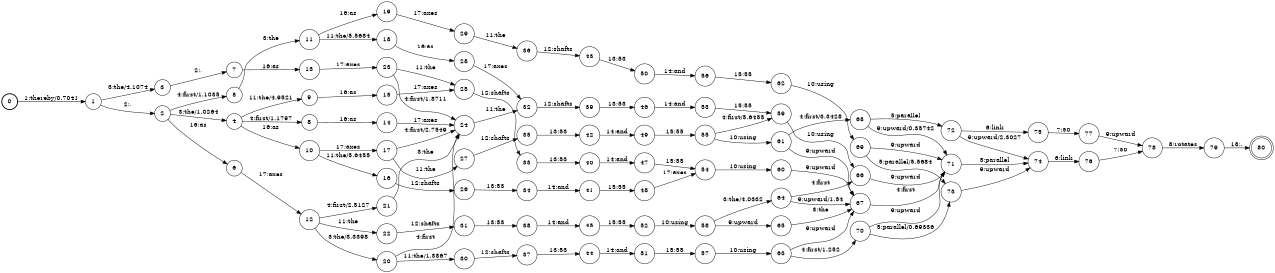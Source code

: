 digraph FST {
rankdir = LR;
size = "8.5,11";
label = "";
center = 1;
orientation = Portrait;
ranksep = "0.4";
nodesep = "0.25";
0 [label = "0", shape = circle, style = bold, fontsize = 14]
	0 -> 1 [label = "1:thereby/0.7041", fontsize = 14];
1 [label = "1", shape = circle, style = solid, fontsize = 14]
	1 -> 2 [label = "2:,", fontsize = 14];
	1 -> 3 [label = "3:the/4.1074", fontsize = 14];
2 [label = "2", shape = circle, style = solid, fontsize = 14]
	2 -> 4 [label = "3:the/1.0264", fontsize = 14];
	2 -> 5 [label = "4:first/1.1035", fontsize = 14];
	2 -> 6 [label = "16:as", fontsize = 14];
3 [label = "3", shape = circle, style = solid, fontsize = 14]
	3 -> 7 [label = "2:,", fontsize = 14];
4 [label = "4", shape = circle, style = solid, fontsize = 14]
	4 -> 9 [label = "11:the/4.9521", fontsize = 14];
	4 -> 8 [label = "4:first/1.1797", fontsize = 14];
	4 -> 10 [label = "16:as", fontsize = 14];
5 [label = "5", shape = circle, style = solid, fontsize = 14]
	5 -> 11 [label = "3:the", fontsize = 14];
6 [label = "6", shape = circle, style = solid, fontsize = 14]
	6 -> 12 [label = "17:axes", fontsize = 14];
7 [label = "7", shape = circle, style = solid, fontsize = 14]
	7 -> 13 [label = "16:as", fontsize = 14];
8 [label = "8", shape = circle, style = solid, fontsize = 14]
	8 -> 14 [label = "16:as", fontsize = 14];
9 [label = "9", shape = circle, style = solid, fontsize = 14]
	9 -> 15 [label = "16:as", fontsize = 14];
10 [label = "10", shape = circle, style = solid, fontsize = 14]
	10 -> 16 [label = "11:the/5.6455", fontsize = 14];
	10 -> 17 [label = "17:axes", fontsize = 14];
11 [label = "11", shape = circle, style = solid, fontsize = 14]
	11 -> 18 [label = "11:the/5.5684", fontsize = 14];
	11 -> 19 [label = "16:as", fontsize = 14];
12 [label = "12", shape = circle, style = solid, fontsize = 14]
	12 -> 20 [label = "3:the/3.3398", fontsize = 14];
	12 -> 22 [label = "11:the", fontsize = 14];
	12 -> 21 [label = "4:first/2.5127", fontsize = 14];
13 [label = "13", shape = circle, style = solid, fontsize = 14]
	13 -> 23 [label = "17:axes", fontsize = 14];
14 [label = "14", shape = circle, style = solid, fontsize = 14]
	14 -> 24 [label = "17:axes", fontsize = 14];
15 [label = "15", shape = circle, style = solid, fontsize = 14]
	15 -> 25 [label = "17:axes", fontsize = 14];
16 [label = "16", shape = circle, style = solid, fontsize = 14]
	16 -> 26 [label = "12:shafts", fontsize = 14];
17 [label = "17", shape = circle, style = solid, fontsize = 14]
	17 -> 27 [label = "11:the", fontsize = 14];
	17 -> 24 [label = "4:first/2.7549", fontsize = 14];
18 [label = "18", shape = circle, style = solid, fontsize = 14]
	18 -> 28 [label = "16:as", fontsize = 14];
19 [label = "19", shape = circle, style = solid, fontsize = 14]
	19 -> 29 [label = "17:axes", fontsize = 14];
20 [label = "20", shape = circle, style = solid, fontsize = 14]
	20 -> 30 [label = "11:the/1.3867", fontsize = 14];
	20 -> 24 [label = "4:first", fontsize = 14];
21 [label = "21", shape = circle, style = solid, fontsize = 14]
	21 -> 24 [label = "3:the", fontsize = 14];
22 [label = "22", shape = circle, style = solid, fontsize = 14]
	22 -> 31 [label = "12:shafts", fontsize = 14];
23 [label = "23", shape = circle, style = solid, fontsize = 14]
	23 -> 25 [label = "11:the", fontsize = 14];
	23 -> 24 [label = "4:first/1.8711", fontsize = 14];
24 [label = "24", shape = circle, style = solid, fontsize = 14]
	24 -> 32 [label = "11:the", fontsize = 14];
25 [label = "25", shape = circle, style = solid, fontsize = 14]
	25 -> 33 [label = "12:shafts", fontsize = 14];
26 [label = "26", shape = circle, style = solid, fontsize = 14]
	26 -> 34 [label = "13:53", fontsize = 14];
27 [label = "27", shape = circle, style = solid, fontsize = 14]
	27 -> 35 [label = "12:shafts", fontsize = 14];
28 [label = "28", shape = circle, style = solid, fontsize = 14]
	28 -> 32 [label = "17:axes", fontsize = 14];
29 [label = "29", shape = circle, style = solid, fontsize = 14]
	29 -> 36 [label = "11:the", fontsize = 14];
30 [label = "30", shape = circle, style = solid, fontsize = 14]
	30 -> 37 [label = "12:shafts", fontsize = 14];
31 [label = "31", shape = circle, style = solid, fontsize = 14]
	31 -> 38 [label = "13:53", fontsize = 14];
32 [label = "32", shape = circle, style = solid, fontsize = 14]
	32 -> 39 [label = "12:shafts", fontsize = 14];
33 [label = "33", shape = circle, style = solid, fontsize = 14]
	33 -> 40 [label = "13:53", fontsize = 14];
34 [label = "34", shape = circle, style = solid, fontsize = 14]
	34 -> 41 [label = "14:and", fontsize = 14];
35 [label = "35", shape = circle, style = solid, fontsize = 14]
	35 -> 42 [label = "13:53", fontsize = 14];
36 [label = "36", shape = circle, style = solid, fontsize = 14]
	36 -> 43 [label = "12:shafts", fontsize = 14];
37 [label = "37", shape = circle, style = solid, fontsize = 14]
	37 -> 44 [label = "13:53", fontsize = 14];
38 [label = "38", shape = circle, style = solid, fontsize = 14]
	38 -> 45 [label = "14:and", fontsize = 14];
39 [label = "39", shape = circle, style = solid, fontsize = 14]
	39 -> 46 [label = "13:53", fontsize = 14];
40 [label = "40", shape = circle, style = solid, fontsize = 14]
	40 -> 47 [label = "14:and", fontsize = 14];
41 [label = "41", shape = circle, style = solid, fontsize = 14]
	41 -> 48 [label = "15:55", fontsize = 14];
42 [label = "42", shape = circle, style = solid, fontsize = 14]
	42 -> 49 [label = "14:and", fontsize = 14];
43 [label = "43", shape = circle, style = solid, fontsize = 14]
	43 -> 50 [label = "13:53", fontsize = 14];
44 [label = "44", shape = circle, style = solid, fontsize = 14]
	44 -> 51 [label = "14:and", fontsize = 14];
45 [label = "45", shape = circle, style = solid, fontsize = 14]
	45 -> 52 [label = "15:55", fontsize = 14];
46 [label = "46", shape = circle, style = solid, fontsize = 14]
	46 -> 53 [label = "14:and", fontsize = 14];
47 [label = "47", shape = circle, style = solid, fontsize = 14]
	47 -> 54 [label = "15:55", fontsize = 14];
48 [label = "48", shape = circle, style = solid, fontsize = 14]
	48 -> 54 [label = "17:axes", fontsize = 14];
49 [label = "49", shape = circle, style = solid, fontsize = 14]
	49 -> 55 [label = "15:55", fontsize = 14];
50 [label = "50", shape = circle, style = solid, fontsize = 14]
	50 -> 56 [label = "14:and", fontsize = 14];
51 [label = "51", shape = circle, style = solid, fontsize = 14]
	51 -> 57 [label = "15:55", fontsize = 14];
52 [label = "52", shape = circle, style = solid, fontsize = 14]
	52 -> 58 [label = "10:using", fontsize = 14];
53 [label = "53", shape = circle, style = solid, fontsize = 14]
	53 -> 59 [label = "15:55", fontsize = 14];
54 [label = "54", shape = circle, style = solid, fontsize = 14]
	54 -> 60 [label = "10:using", fontsize = 14];
55 [label = "55", shape = circle, style = solid, fontsize = 14]
	55 -> 59 [label = "4:first/5.6455", fontsize = 14];
	55 -> 61 [label = "10:using", fontsize = 14];
56 [label = "56", shape = circle, style = solid, fontsize = 14]
	56 -> 62 [label = "15:55", fontsize = 14];
57 [label = "57", shape = circle, style = solid, fontsize = 14]
	57 -> 63 [label = "10:using", fontsize = 14];
58 [label = "58", shape = circle, style = solid, fontsize = 14]
	58 -> 64 [label = "3:the/4.0332", fontsize = 14];
	58 -> 65 [label = "9:upward", fontsize = 14];
59 [label = "59", shape = circle, style = solid, fontsize = 14]
	59 -> 66 [label = "10:using", fontsize = 14];
60 [label = "60", shape = circle, style = solid, fontsize = 14]
	60 -> 67 [label = "9:upward", fontsize = 14];
61 [label = "61", shape = circle, style = solid, fontsize = 14]
	61 -> 68 [label = "4:first/3.3428", fontsize = 14];
	61 -> 67 [label = "9:upward", fontsize = 14];
62 [label = "62", shape = circle, style = solid, fontsize = 14]
	62 -> 69 [label = "10:using", fontsize = 14];
63 [label = "63", shape = circle, style = solid, fontsize = 14]
	63 -> 70 [label = "4:first/1.252", fontsize = 14];
	63 -> 67 [label = "9:upward", fontsize = 14];
64 [label = "64", shape = circle, style = solid, fontsize = 14]
	64 -> 66 [label = "4:first", fontsize = 14];
	64 -> 67 [label = "9:upward/1.54", fontsize = 14];
65 [label = "65", shape = circle, style = solid, fontsize = 14]
	65 -> 67 [label = "3:the", fontsize = 14];
66 [label = "66", shape = circle, style = solid, fontsize = 14]
	66 -> 71 [label = "9:upward", fontsize = 14];
67 [label = "67", shape = circle, style = solid, fontsize = 14]
	67 -> 71 [label = "4:first", fontsize = 14];
68 [label = "68", shape = circle, style = solid, fontsize = 14]
	68 -> 72 [label = "5:parallel", fontsize = 14];
	68 -> 71 [label = "9:upward/0.35742", fontsize = 14];
69 [label = "69", shape = circle, style = solid, fontsize = 14]
	69 -> 73 [label = "5:parallel/5.5684", fontsize = 14];
	69 -> 71 [label = "9:upward", fontsize = 14];
70 [label = "70", shape = circle, style = solid, fontsize = 14]
	70 -> 73 [label = "5:parallel/0.69336", fontsize = 14];
	70 -> 71 [label = "9:upward", fontsize = 14];
71 [label = "71", shape = circle, style = solid, fontsize = 14]
	71 -> 74 [label = "5:parallel", fontsize = 14];
72 [label = "72", shape = circle, style = solid, fontsize = 14]
	72 -> 75 [label = "6:link", fontsize = 14];
	72 -> 74 [label = "9:upward/2.3027", fontsize = 14];
73 [label = "73", shape = circle, style = solid, fontsize = 14]
	73 -> 74 [label = "9:upward", fontsize = 14];
74 [label = "74", shape = circle, style = solid, fontsize = 14]
	74 -> 76 [label = "6:link", fontsize = 14];
75 [label = "75", shape = circle, style = solid, fontsize = 14]
	75 -> 77 [label = "7:50", fontsize = 14];
76 [label = "76", shape = circle, style = solid, fontsize = 14]
	76 -> 78 [label = "7:50", fontsize = 14];
77 [label = "77", shape = circle, style = solid, fontsize = 14]
	77 -> 78 [label = "9:upward", fontsize = 14];
78 [label = "78", shape = circle, style = solid, fontsize = 14]
	78 -> 79 [label = "8:rotates", fontsize = 14];
79 [label = "79", shape = circle, style = solid, fontsize = 14]
	79 -> 80 [label = "18:.", fontsize = 14];
80 [label = "80", shape = doublecircle, style = solid, fontsize = 14]
}
